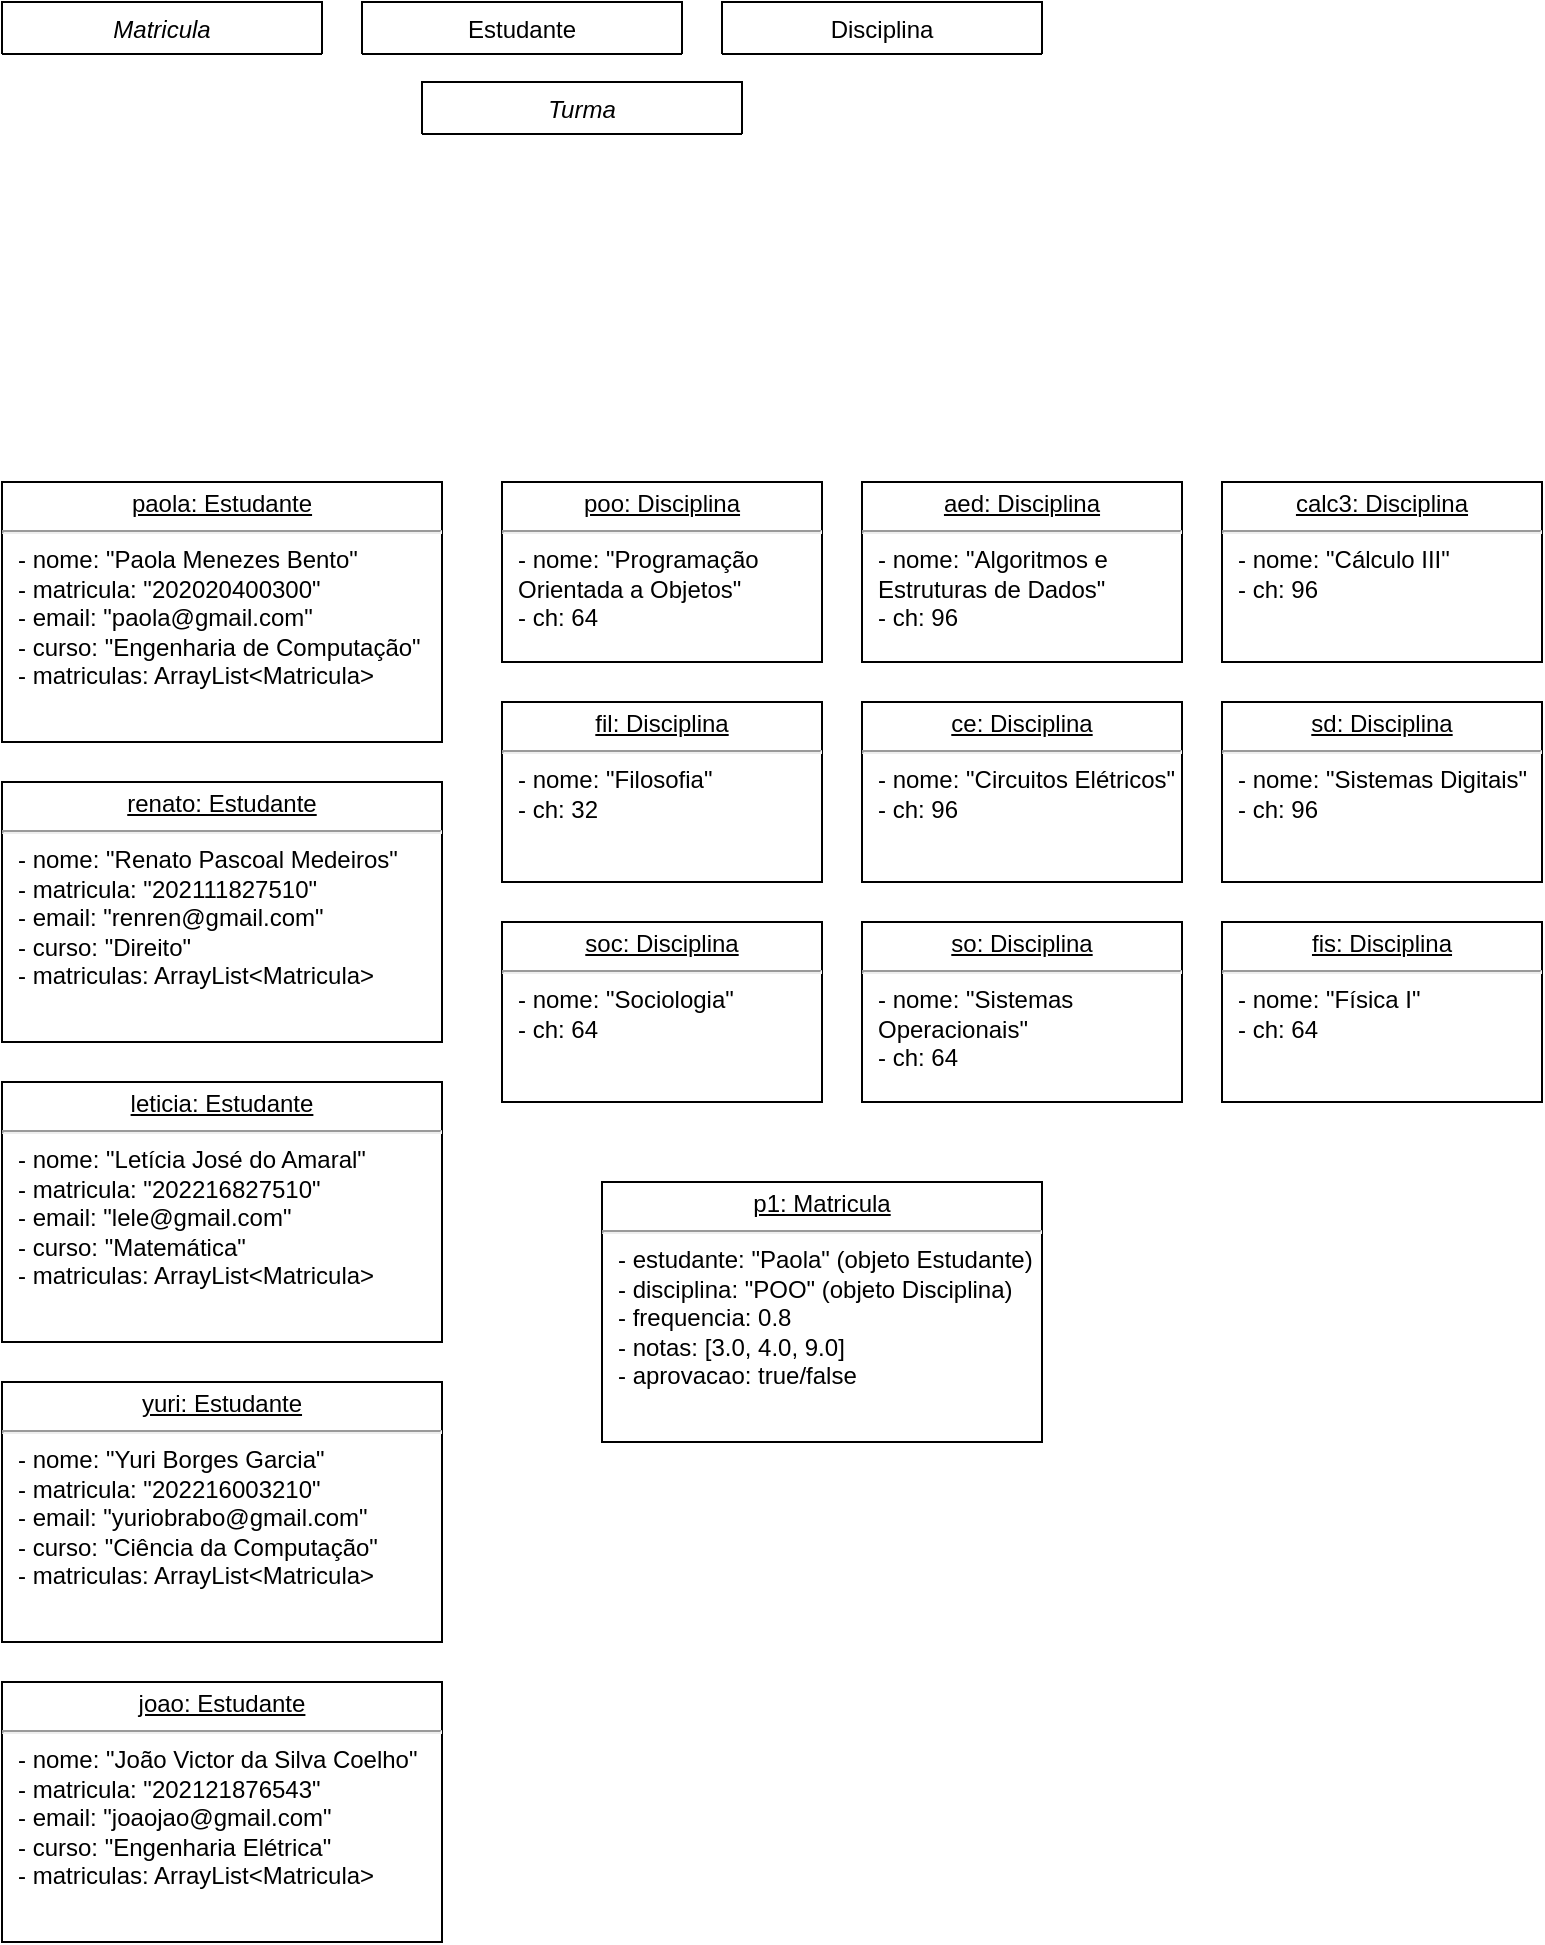 <mxfile version="21.6.6" type="github">
  <diagram id="C5RBs43oDa-KdzZeNtuy" name="Page-1">
    <mxGraphModel dx="1332" dy="512" grid="1" gridSize="10" guides="1" tooltips="1" connect="1" arrows="1" fold="1" page="1" pageScale="1" pageWidth="827" pageHeight="1169" math="0" shadow="0">
      <root>
        <mxCell id="WIyWlLk6GJQsqaUBKTNV-0" />
        <mxCell id="WIyWlLk6GJQsqaUBKTNV-1" parent="WIyWlLk6GJQsqaUBKTNV-0" />
        <mxCell id="zkfFHV4jXpPFQw0GAbJ--0" value="Matricula" style="swimlane;fontStyle=2;align=center;verticalAlign=top;childLayout=stackLayout;horizontal=1;startSize=26;horizontalStack=0;resizeParent=1;resizeLast=0;collapsible=1;marginBottom=0;rounded=0;shadow=0;strokeWidth=1;" parent="WIyWlLk6GJQsqaUBKTNV-1" vertex="1" collapsed="1">
          <mxGeometry x="50" y="100" width="160" height="26" as="geometry">
            <mxRectangle x="70" y="100" width="700" height="300" as="alternateBounds" />
          </mxGeometry>
        </mxCell>
        <mxCell id="zkfFHV4jXpPFQw0GAbJ--1" value="- estudante: Estudante&#xa;- disciplina: Disciplina&#xa;- frequencia: float&#xa;- notas: ArrayList&lt;Float&gt;&#xa;- aprovacao: boolean&#xa;" style="text;align=left;verticalAlign=top;spacingLeft=4;spacingRight=4;overflow=hidden;rotatable=0;points=[[0,0.5],[1,0.5]];portConstraint=eastwest;" parent="zkfFHV4jXpPFQw0GAbJ--0" vertex="1">
          <mxGeometry y="26" width="700" height="84" as="geometry" />
        </mxCell>
        <mxCell id="zkfFHV4jXpPFQw0GAbJ--4" value="" style="line;html=1;strokeWidth=1;align=left;verticalAlign=middle;spacingTop=-1;spacingLeft=3;spacingRight=3;rotatable=0;labelPosition=right;points=[];portConstraint=eastwest;" parent="zkfFHV4jXpPFQw0GAbJ--0" vertex="1">
          <mxGeometry y="110" width="700" height="8" as="geometry" />
        </mxCell>
        <mxCell id="zkfFHV4jXpPFQw0GAbJ--5" value="+ &lt;&lt;Constructor&gt;&gt; Matricula(estudante: Estudante, disciplina: Disciplina, frequencia: float, turma: Turma, notas: Float...&#xa;+ getEstudante(): Estudante&#xa;+ setEstudante(estudante: Estudante): void&#xa;+ getDisciplina(): Disciplina&#xa;+ setDisciplina(disciplina: DIsciplina): void&#xa;+ getFrequencia(): float&#xa;+ setFrequencia(frequencia: float): void&#xa;+ getNotas(): ArrayList&lt;Float&gt;&#xa;+ setNotas(notas: ArrayList&lt;Float&gt;): void&#xa;+ calcularMedia(): float&#xa;+ verificarAprovacao(): boolean" style="text;align=left;verticalAlign=top;spacingLeft=4;spacingRight=4;overflow=hidden;rotatable=0;points=[[0,0.5],[1,0.5]];portConstraint=eastwest;" parent="zkfFHV4jXpPFQw0GAbJ--0" vertex="1">
          <mxGeometry y="118" width="700" height="182" as="geometry" />
        </mxCell>
        <mxCell id="zkfFHV4jXpPFQw0GAbJ--6" value="Estudante" style="swimlane;fontStyle=0;align=center;verticalAlign=top;childLayout=stackLayout;horizontal=1;startSize=26;horizontalStack=0;resizeParent=1;resizeLast=0;collapsible=1;marginBottom=0;rounded=0;shadow=0;strokeWidth=1;" parent="WIyWlLk6GJQsqaUBKTNV-1" vertex="1" collapsed="1">
          <mxGeometry x="230" y="100" width="160" height="26" as="geometry">
            <mxRectangle x="240" y="100" width="591" height="330" as="alternateBounds" />
          </mxGeometry>
        </mxCell>
        <mxCell id="zkfFHV4jXpPFQw0GAbJ--7" value="- nome: String&#xa;- rga: String&#xa;- email: String&#xa;- curso: String&#xa;- matriculas: ArrayList&lt;Matricula&gt;" style="text;align=left;verticalAlign=top;spacingLeft=4;spacingRight=4;overflow=hidden;rotatable=0;points=[[0,0.5],[1,0.5]];portConstraint=eastwest;" parent="zkfFHV4jXpPFQw0GAbJ--6" vertex="1">
          <mxGeometry y="26" width="591" height="104" as="geometry" />
        </mxCell>
        <mxCell id="zkfFHV4jXpPFQw0GAbJ--9" value="" style="line;html=1;strokeWidth=1;align=left;verticalAlign=middle;spacingTop=-1;spacingLeft=3;spacingRight=3;rotatable=0;labelPosition=right;points=[];portConstraint=eastwest;" parent="zkfFHV4jXpPFQw0GAbJ--6" vertex="1">
          <mxGeometry y="130" width="591" height="8" as="geometry" />
        </mxCell>
        <mxCell id="zkfFHV4jXpPFQw0GAbJ--11" value="+ &lt;&lt;Constructor&gt;&gt; Estudante(nome: String, rga: String, email: String, curso: String, matriculas:String&#xa;+ getNome(): void&#xa;+ setNome(nome: String): String&#xa;+ getRga(): void&#xa;+ setRga(rga: String): String&#xa;+ getEmail(): void&#xa;+ setEmail(email: String): String&#xa;+ getCurso(): void&#xa;+ setCurso(curso: String): String&#xa;+ addMatricula(matricula: Matricula): void&#xa;+ calcularMediaGlobal(): float" style="text;align=left;verticalAlign=top;spacingLeft=4;spacingRight=4;overflow=hidden;rotatable=0;points=[[0,0.5],[1,0.5]];portConstraint=eastwest;" parent="zkfFHV4jXpPFQw0GAbJ--6" vertex="1">
          <mxGeometry y="138" width="591" height="192" as="geometry" />
        </mxCell>
        <mxCell id="zkfFHV4jXpPFQw0GAbJ--17" value="Disciplina" style="swimlane;fontStyle=0;align=center;verticalAlign=top;childLayout=stackLayout;horizontal=1;startSize=26;horizontalStack=0;resizeParent=1;resizeLast=0;collapsible=1;marginBottom=0;rounded=0;shadow=0;strokeWidth=1;" parent="WIyWlLk6GJQsqaUBKTNV-1" vertex="1" collapsed="1">
          <mxGeometry x="410" y="100" width="160" height="26" as="geometry">
            <mxRectangle x="410" y="100" width="340" height="190" as="alternateBounds" />
          </mxGeometry>
        </mxCell>
        <mxCell id="zkfFHV4jXpPFQw0GAbJ--18" value="- nome: String&#xa;- ch: int" style="text;align=left;verticalAlign=top;spacingLeft=4;spacingRight=4;overflow=hidden;rotatable=0;points=[[0,0.5],[1,0.5]];portConstraint=eastwest;" parent="zkfFHV4jXpPFQw0GAbJ--17" vertex="1">
          <mxGeometry y="26" width="340" height="44" as="geometry" />
        </mxCell>
        <mxCell id="zkfFHV4jXpPFQw0GAbJ--23" value="" style="line;html=1;strokeWidth=1;align=left;verticalAlign=middle;spacingTop=-1;spacingLeft=3;spacingRight=3;rotatable=0;labelPosition=right;points=[];portConstraint=eastwest;" parent="zkfFHV4jXpPFQw0GAbJ--17" vertex="1">
          <mxGeometry y="70" width="340" height="8" as="geometry" />
        </mxCell>
        <mxCell id="8wA_r3OtaLqffR1vKfDF-5" value="+ &lt;&lt;Constructor&gt;&gt; Disciplina(nome: String, ch: int)&#xa;+ getNome(): void&#xa;+ setNome(nome: String): String&#xa;+ getCh(): void&#xa;+ setCh(ch: int): int" style="text;align=left;verticalAlign=top;spacingLeft=4;spacingRight=4;overflow=hidden;rotatable=0;points=[[0,0.5],[1,0.5]];portConstraint=eastwest;" vertex="1" parent="zkfFHV4jXpPFQw0GAbJ--17">
          <mxGeometry y="78" width="340" height="112" as="geometry" />
        </mxCell>
        <mxCell id="8wA_r3OtaLqffR1vKfDF-1" value="Turma" style="swimlane;fontStyle=2;align=center;verticalAlign=top;childLayout=stackLayout;horizontal=1;startSize=26;horizontalStack=0;resizeParent=1;resizeLast=0;collapsible=1;marginBottom=0;rounded=0;shadow=0;strokeWidth=1;" vertex="1" collapsed="1" parent="WIyWlLk6GJQsqaUBKTNV-1">
          <mxGeometry x="260" y="140" width="160" height="26" as="geometry">
            <mxRectangle x="260" y="140" width="390" height="240" as="alternateBounds" />
          </mxGeometry>
        </mxCell>
        <mxCell id="8wA_r3OtaLqffR1vKfDF-2" value="- estudantes: ArrayList&lt;Estudante&gt;&#xa;- disciplina: Disciplina&#xa;- medias: ArrayList&lt;Float&gt;" style="text;align=left;verticalAlign=top;spacingLeft=4;spacingRight=4;overflow=hidden;rotatable=0;points=[[0,0.5],[1,0.5]];portConstraint=eastwest;" vertex="1" parent="8wA_r3OtaLqffR1vKfDF-1">
          <mxGeometry y="26" width="390" height="44" as="geometry" />
        </mxCell>
        <mxCell id="8wA_r3OtaLqffR1vKfDF-3" value="" style="line;html=1;strokeWidth=1;align=left;verticalAlign=middle;spacingTop=-1;spacingLeft=3;spacingRight=3;rotatable=0;labelPosition=right;points=[];portConstraint=eastwest;" vertex="1" parent="8wA_r3OtaLqffR1vKfDF-1">
          <mxGeometry y="70" width="390" height="8" as="geometry" />
        </mxCell>
        <mxCell id="8wA_r3OtaLqffR1vKfDF-4" value="+  &lt;&lt;Constructor&gt;&gt; Turma(disciplina: Disciplina, estudantes: Estudante...)&#xa;+ getEstudantes(): ArrayList&lt;Estudante&gt;&#xa;+ setEstudantes(estudantes: ArrayList&lt;Estudante&gt;): void&#xa;+ getDisciplina(): DIsciplina&#xa;+ setDisciplina(disciplina: Disciplina): void&#xa;+ addEstudante(estudanteAdicionado: Estudante): void&#xa;+ removerEstudante(estudanteRemovido: Estudante): Estudante&#xa;+ obterMedias(): ArrayList &lt;Float&gt;" style="text;align=left;verticalAlign=top;spacingLeft=4;spacingRight=4;overflow=hidden;rotatable=0;points=[[0,0.5],[1,0.5]];portConstraint=eastwest;" vertex="1" parent="8wA_r3OtaLqffR1vKfDF-1">
          <mxGeometry y="78" width="390" height="162" as="geometry" />
        </mxCell>
        <mxCell id="8wA_r3OtaLqffR1vKfDF-6" value="&lt;p style=&quot;margin:0px;margin-top:4px;text-align:center;text-decoration:underline;&quot;&gt;poo: Disciplina&lt;/p&gt;&lt;hr&gt;&lt;p style=&quot;margin:0px;margin-left:8px;&quot;&gt;- nome: &quot;Programação Orientada a Objetos&quot;&lt;/p&gt;&lt;p style=&quot;margin:0px;margin-left:8px;&quot;&gt;- ch: 64&lt;/p&gt;" style="verticalAlign=top;align=left;overflow=fill;fontSize=12;fontFamily=Helvetica;html=1;whiteSpace=wrap;" vertex="1" parent="WIyWlLk6GJQsqaUBKTNV-1">
          <mxGeometry x="300" y="340" width="160" height="90" as="geometry" />
        </mxCell>
        <mxCell id="8wA_r3OtaLqffR1vKfDF-10" value="&lt;p style=&quot;margin:0px;margin-top:4px;text-align:center;text-decoration:underline;&quot;&gt;poo: Disciplina&lt;/p&gt;&lt;hr&gt;&lt;p style=&quot;margin:0px;margin-left:8px;&quot;&gt;- nome: &quot;Programação Orientada a Objetos&quot;&lt;/p&gt;&lt;p style=&quot;margin:0px;margin-left:8px;&quot;&gt;- ch: 64&lt;/p&gt;" style="verticalAlign=top;align=left;overflow=fill;fontSize=12;fontFamily=Helvetica;html=1;whiteSpace=wrap;" vertex="1" parent="WIyWlLk6GJQsqaUBKTNV-1">
          <mxGeometry x="300" y="340" width="160" height="90" as="geometry" />
        </mxCell>
        <mxCell id="8wA_r3OtaLqffR1vKfDF-18" value="&lt;p style=&quot;margin:0px;margin-top:4px;text-align:center;text-decoration:underline;&quot;&gt;aed: Disciplina&lt;/p&gt;&lt;hr&gt;&lt;p style=&quot;margin:0px;margin-left:8px;&quot;&gt;- nome: &quot;Algoritmos e Estruturas de Dados&quot;&lt;/p&gt;&lt;p style=&quot;margin:0px;margin-left:8px;&quot;&gt;- ch: 96&lt;/p&gt;" style="verticalAlign=top;align=left;overflow=fill;fontSize=12;fontFamily=Helvetica;html=1;whiteSpace=wrap;" vertex="1" parent="WIyWlLk6GJQsqaUBKTNV-1">
          <mxGeometry x="480" y="340" width="160" height="90" as="geometry" />
        </mxCell>
        <mxCell id="8wA_r3OtaLqffR1vKfDF-20" value="&lt;p style=&quot;margin:0px;margin-top:4px;text-align:center;text-decoration:underline;&quot;&gt;calc3: Disciplina&lt;/p&gt;&lt;hr&gt;&lt;p style=&quot;margin:0px;margin-left:8px;&quot;&gt;- nome: &quot;Cálculo III&quot;&lt;/p&gt;&lt;p style=&quot;margin:0px;margin-left:8px;&quot;&gt;- ch: 96&lt;/p&gt;" style="verticalAlign=top;align=left;overflow=fill;fontSize=12;fontFamily=Helvetica;html=1;whiteSpace=wrap;" vertex="1" parent="WIyWlLk6GJQsqaUBKTNV-1">
          <mxGeometry x="660" y="340" width="160" height="90" as="geometry" />
        </mxCell>
        <mxCell id="8wA_r3OtaLqffR1vKfDF-21" value="&lt;p style=&quot;margin:0px;margin-top:4px;text-align:center;text-decoration:underline;&quot;&gt;ce: Disciplina&lt;/p&gt;&lt;hr&gt;&lt;p style=&quot;margin:0px;margin-left:8px;&quot;&gt;- nome: &quot;Circuitos Elétricos&quot;&lt;/p&gt;&lt;p style=&quot;margin:0px;margin-left:8px;&quot;&gt;- ch: 96&lt;/p&gt;" style="verticalAlign=top;align=left;overflow=fill;fontSize=12;fontFamily=Helvetica;html=1;whiteSpace=wrap;" vertex="1" parent="WIyWlLk6GJQsqaUBKTNV-1">
          <mxGeometry x="480" y="450" width="160" height="90" as="geometry" />
        </mxCell>
        <mxCell id="8wA_r3OtaLqffR1vKfDF-22" value="&lt;p style=&quot;margin:0px;margin-top:4px;text-align:center;text-decoration:underline;&quot;&gt;sd: Disciplina&lt;/p&gt;&lt;hr&gt;&lt;p style=&quot;margin:0px;margin-left:8px;&quot;&gt;- nome: &quot;Sistemas Digitais&quot;&lt;/p&gt;&lt;p style=&quot;margin:0px;margin-left:8px;&quot;&gt;- ch: 96&lt;/p&gt;" style="verticalAlign=top;align=left;overflow=fill;fontSize=12;fontFamily=Helvetica;html=1;whiteSpace=wrap;" vertex="1" parent="WIyWlLk6GJQsqaUBKTNV-1">
          <mxGeometry x="660" y="450" width="160" height="90" as="geometry" />
        </mxCell>
        <mxCell id="8wA_r3OtaLqffR1vKfDF-23" value="&lt;p style=&quot;margin:0px;margin-top:4px;text-align:center;text-decoration:underline;&quot;&gt;fil: Disciplina&lt;/p&gt;&lt;hr&gt;&lt;p style=&quot;margin:0px;margin-left:8px;&quot;&gt;- nome: &quot;Filosofia&quot;&lt;/p&gt;&lt;p style=&quot;margin:0px;margin-left:8px;&quot;&gt;- ch: 32&lt;/p&gt;" style="verticalAlign=top;align=left;overflow=fill;fontSize=12;fontFamily=Helvetica;html=1;whiteSpace=wrap;" vertex="1" parent="WIyWlLk6GJQsqaUBKTNV-1">
          <mxGeometry x="300" y="450" width="160" height="90" as="geometry" />
        </mxCell>
        <mxCell id="8wA_r3OtaLqffR1vKfDF-24" value="&lt;p style=&quot;margin:0px;margin-top:4px;text-align:center;text-decoration:underline;&quot;&gt;soc: Disciplina&lt;/p&gt;&lt;hr&gt;&lt;p style=&quot;margin:0px;margin-left:8px;&quot;&gt;- nome: &quot;Sociologia&quot;&lt;/p&gt;&lt;p style=&quot;margin:0px;margin-left:8px;&quot;&gt;- ch: 64&lt;/p&gt;" style="verticalAlign=top;align=left;overflow=fill;fontSize=12;fontFamily=Helvetica;html=1;whiteSpace=wrap;" vertex="1" parent="WIyWlLk6GJQsqaUBKTNV-1">
          <mxGeometry x="300" y="560" width="160" height="90" as="geometry" />
        </mxCell>
        <mxCell id="8wA_r3OtaLqffR1vKfDF-25" value="&lt;p style=&quot;margin:0px;margin-top:4px;text-align:center;text-decoration:underline;&quot;&gt;fis: Disciplina&lt;/p&gt;&lt;hr&gt;&lt;p style=&quot;margin:0px;margin-left:8px;&quot;&gt;- nome: &quot;Física I&quot;&lt;/p&gt;&lt;p style=&quot;margin:0px;margin-left:8px;&quot;&gt;- ch: 64&lt;/p&gt;" style="verticalAlign=top;align=left;overflow=fill;fontSize=12;fontFamily=Helvetica;html=1;whiteSpace=wrap;" vertex="1" parent="WIyWlLk6GJQsqaUBKTNV-1">
          <mxGeometry x="660" y="560" width="160" height="90" as="geometry" />
        </mxCell>
        <mxCell id="8wA_r3OtaLqffR1vKfDF-26" value="&lt;p style=&quot;margin:0px;margin-top:4px;text-align:center;text-decoration:underline;&quot;&gt;so: Disciplina&lt;/p&gt;&lt;hr&gt;&lt;p style=&quot;margin:0px;margin-left:8px;&quot;&gt;- nome: &quot;Sistemas Operacionais&quot;&lt;/p&gt;&lt;p style=&quot;margin:0px;margin-left:8px;&quot;&gt;- ch: 64&lt;/p&gt;" style="verticalAlign=top;align=left;overflow=fill;fontSize=12;fontFamily=Helvetica;html=1;whiteSpace=wrap;" vertex="1" parent="WIyWlLk6GJQsqaUBKTNV-1">
          <mxGeometry x="480" y="560" width="160" height="90" as="geometry" />
        </mxCell>
        <mxCell id="8wA_r3OtaLqffR1vKfDF-27" value="&lt;p style=&quot;margin:0px;margin-top:4px;text-align:center;text-decoration:underline;&quot;&gt;paola: Estudante&lt;/p&gt;&lt;hr&gt;&lt;p style=&quot;margin:0px;margin-left:8px;&quot;&gt;- nome: &quot;Paola Menezes Bento&quot;&lt;/p&gt;&lt;p style=&quot;margin:0px;margin-left:8px;&quot;&gt;- matricula: &quot;202020400300&quot;&lt;/p&gt;&lt;p style=&quot;margin:0px;margin-left:8px;&quot;&gt;- email: &quot;paola@gmail.com&quot;&lt;/p&gt;&lt;p style=&quot;margin:0px;margin-left:8px;&quot;&gt;- curso: &quot;Engenharia de Computação&quot;&lt;/p&gt;&lt;p style=&quot;margin:0px;margin-left:8px;&quot;&gt;- matriculas: ArrayList&amp;lt;Matricula&amp;gt;&lt;/p&gt;" style="verticalAlign=top;align=left;overflow=fill;fontSize=12;fontFamily=Helvetica;html=1;whiteSpace=wrap;" vertex="1" parent="WIyWlLk6GJQsqaUBKTNV-1">
          <mxGeometry x="50" y="340" width="220" height="130" as="geometry" />
        </mxCell>
        <mxCell id="8wA_r3OtaLqffR1vKfDF-31" value="&lt;p style=&quot;margin:0px;margin-top:4px;text-align:center;text-decoration:underline;&quot;&gt;renato: Estudante&lt;/p&gt;&lt;hr&gt;&lt;p style=&quot;margin:0px;margin-left:8px;&quot;&gt;- nome: &quot;Renato Pascoal Medeiros&quot;&lt;/p&gt;&lt;p style=&quot;margin:0px;margin-left:8px;&quot;&gt;- matricula: &quot;202111827510&quot;&lt;/p&gt;&lt;p style=&quot;margin:0px;margin-left:8px;&quot;&gt;- email: &quot;renren@gmail.com&quot;&lt;/p&gt;&lt;p style=&quot;margin:0px;margin-left:8px;&quot;&gt;- curso: &quot;Direito&quot;&lt;/p&gt;&lt;p style=&quot;margin:0px;margin-left:8px;&quot;&gt;- matriculas: ArrayList&amp;lt;Matricula&amp;gt;&lt;/p&gt;" style="verticalAlign=top;align=left;overflow=fill;fontSize=12;fontFamily=Helvetica;html=1;whiteSpace=wrap;" vertex="1" parent="WIyWlLk6GJQsqaUBKTNV-1">
          <mxGeometry x="50" y="490" width="220" height="130" as="geometry" />
        </mxCell>
        <mxCell id="8wA_r3OtaLqffR1vKfDF-32" value="&lt;p style=&quot;margin:0px;margin-top:4px;text-align:center;text-decoration:underline;&quot;&gt;leticia: Estudante&lt;/p&gt;&lt;hr&gt;&lt;p style=&quot;margin:0px;margin-left:8px;&quot;&gt;- nome: &quot;Letícia José do Amaral&quot;&lt;/p&gt;&lt;p style=&quot;margin:0px;margin-left:8px;&quot;&gt;- matricula: &quot;202216827510&quot;&lt;/p&gt;&lt;p style=&quot;margin:0px;margin-left:8px;&quot;&gt;- email: &quot;lele@gmail.com&quot;&lt;/p&gt;&lt;p style=&quot;margin:0px;margin-left:8px;&quot;&gt;- curso: &quot;Matemática&quot;&lt;/p&gt;&lt;p style=&quot;margin:0px;margin-left:8px;&quot;&gt;- matriculas: ArrayList&amp;lt;Matricula&amp;gt;&lt;/p&gt;" style="verticalAlign=top;align=left;overflow=fill;fontSize=12;fontFamily=Helvetica;html=1;whiteSpace=wrap;" vertex="1" parent="WIyWlLk6GJQsqaUBKTNV-1">
          <mxGeometry x="50" y="640" width="220" height="130" as="geometry" />
        </mxCell>
        <mxCell id="8wA_r3OtaLqffR1vKfDF-33" value="&lt;p style=&quot;margin:0px;margin-top:4px;text-align:center;text-decoration:underline;&quot;&gt;yuri: Estudante&lt;/p&gt;&lt;hr&gt;&lt;p style=&quot;margin:0px;margin-left:8px;&quot;&gt;- nome: &quot;Yuri Borges Garcia&quot;&lt;/p&gt;&lt;p style=&quot;margin:0px;margin-left:8px;&quot;&gt;- matricula: &quot;202216003210&quot;&lt;/p&gt;&lt;p style=&quot;margin:0px;margin-left:8px;&quot;&gt;- email: &quot;yuriobrabo@gmail.com&quot;&lt;/p&gt;&lt;p style=&quot;margin:0px;margin-left:8px;&quot;&gt;- curso: &quot;Ciência da Computação&quot;&lt;/p&gt;&lt;p style=&quot;margin:0px;margin-left:8px;&quot;&gt;- matriculas: ArrayList&amp;lt;Matricula&amp;gt;&lt;/p&gt;" style="verticalAlign=top;align=left;overflow=fill;fontSize=12;fontFamily=Helvetica;html=1;whiteSpace=wrap;" vertex="1" parent="WIyWlLk6GJQsqaUBKTNV-1">
          <mxGeometry x="50" y="790" width="220" height="130" as="geometry" />
        </mxCell>
        <mxCell id="8wA_r3OtaLqffR1vKfDF-34" value="&lt;p style=&quot;margin:0px;margin-top:4px;text-align:center;text-decoration:underline;&quot;&gt;joao: Estudante&lt;/p&gt;&lt;hr&gt;&lt;p style=&quot;margin:0px;margin-left:8px;&quot;&gt;- nome: &quot;João Victor da Silva Coelho&quot;&lt;/p&gt;&lt;p style=&quot;margin:0px;margin-left:8px;&quot;&gt;- matricula: &quot;202121876543&quot;&lt;/p&gt;&lt;p style=&quot;margin:0px;margin-left:8px;&quot;&gt;- email: &quot;joaojao@gmail.com&quot;&lt;/p&gt;&lt;p style=&quot;margin:0px;margin-left:8px;&quot;&gt;- curso: &quot;Engenharia Elétrica&quot;&lt;/p&gt;&lt;p style=&quot;margin:0px;margin-left:8px;&quot;&gt;- matriculas: ArrayList&amp;lt;Matricula&amp;gt;&lt;/p&gt;" style="verticalAlign=top;align=left;overflow=fill;fontSize=12;fontFamily=Helvetica;html=1;whiteSpace=wrap;" vertex="1" parent="WIyWlLk6GJQsqaUBKTNV-1">
          <mxGeometry x="50" y="940" width="220" height="130" as="geometry" />
        </mxCell>
        <mxCell id="8wA_r3OtaLqffR1vKfDF-35" value="&lt;p style=&quot;margin:0px;margin-top:4px;text-align:center;text-decoration:underline;&quot;&gt;p1: Matricula&lt;/p&gt;&lt;hr&gt;&lt;p style=&quot;margin:0px;margin-left:8px;&quot;&gt;- estudante: &quot;Paola&quot; (objeto Estudante)&lt;/p&gt;&lt;p style=&quot;margin:0px;margin-left:8px;&quot;&gt;- disciplina: &quot;POO&quot; (objeto Disciplina)&lt;/p&gt;&lt;p style=&quot;margin:0px;margin-left:8px;&quot;&gt;- frequencia: 0.8&lt;/p&gt;&lt;p style=&quot;margin:0px;margin-left:8px;&quot;&gt;- notas: [3.0, 4.0, 9.0]&lt;/p&gt;&lt;p style=&quot;margin:0px;margin-left:8px;&quot;&gt;- aprovacao: true/false&lt;/p&gt;" style="verticalAlign=top;align=left;overflow=fill;fontSize=12;fontFamily=Helvetica;html=1;whiteSpace=wrap;" vertex="1" parent="WIyWlLk6GJQsqaUBKTNV-1">
          <mxGeometry x="350" y="690" width="220" height="130" as="geometry" />
        </mxCell>
      </root>
    </mxGraphModel>
  </diagram>
</mxfile>
